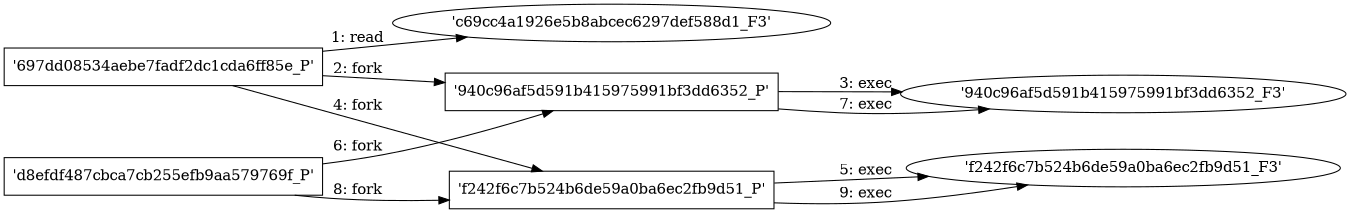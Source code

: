 digraph "D:\Learning\Paper\apt\基于CTI的攻击预警\Dataset\攻击图\ASGfromALLCTI\virustotal += PhishLabs URL scanner.dot" {
rankdir="LR"
size="9"
fixedsize="false"
splines="true"
nodesep=0.3
ranksep=0
fontsize=10
overlap="scalexy"
engine= "neato"
	"'c69cc4a1926e5b8abcec6297def588d1_F3'" [node_type=file shape=ellipse]
	"'697dd08534aebe7fadf2dc1cda6ff85e_P'" [node_type=Process shape=box]
	"'697dd08534aebe7fadf2dc1cda6ff85e_P'" -> "'c69cc4a1926e5b8abcec6297def588d1_F3'" [label="1: read"]
	"'697dd08534aebe7fadf2dc1cda6ff85e_P'" [node_type=Process shape=box]
	"'940c96af5d591b415975991bf3dd6352_P'" [node_type=Process shape=box]
	"'697dd08534aebe7fadf2dc1cda6ff85e_P'" -> "'940c96af5d591b415975991bf3dd6352_P'" [label="2: fork"]
	"'940c96af5d591b415975991bf3dd6352_P'" [node_type=Process shape=box]
	"'940c96af5d591b415975991bf3dd6352_F3'" [node_type=File shape=ellipse]
	"'940c96af5d591b415975991bf3dd6352_P'" -> "'940c96af5d591b415975991bf3dd6352_F3'" [label="3: exec"]
	"'697dd08534aebe7fadf2dc1cda6ff85e_P'" [node_type=Process shape=box]
	"'f242f6c7b524b6de59a0ba6ec2fb9d51_P'" [node_type=Process shape=box]
	"'697dd08534aebe7fadf2dc1cda6ff85e_P'" -> "'f242f6c7b524b6de59a0ba6ec2fb9d51_P'" [label="4: fork"]
	"'f242f6c7b524b6de59a0ba6ec2fb9d51_P'" [node_type=Process shape=box]
	"'f242f6c7b524b6de59a0ba6ec2fb9d51_F3'" [node_type=File shape=ellipse]
	"'f242f6c7b524b6de59a0ba6ec2fb9d51_P'" -> "'f242f6c7b524b6de59a0ba6ec2fb9d51_F3'" [label="5: exec"]
	"'d8efdf487cbca7cb255efb9aa579769f_P'" [node_type=Process shape=box]
	"'940c96af5d591b415975991bf3dd6352_P'" [node_type=Process shape=box]
	"'d8efdf487cbca7cb255efb9aa579769f_P'" -> "'940c96af5d591b415975991bf3dd6352_P'" [label="6: fork"]
	"'940c96af5d591b415975991bf3dd6352_P'" [node_type=Process shape=box]
	"'940c96af5d591b415975991bf3dd6352_F3'" [node_type=File shape=ellipse]
	"'940c96af5d591b415975991bf3dd6352_P'" -> "'940c96af5d591b415975991bf3dd6352_F3'" [label="7: exec"]
	"'d8efdf487cbca7cb255efb9aa579769f_P'" [node_type=Process shape=box]
	"'f242f6c7b524b6de59a0ba6ec2fb9d51_P'" [node_type=Process shape=box]
	"'d8efdf487cbca7cb255efb9aa579769f_P'" -> "'f242f6c7b524b6de59a0ba6ec2fb9d51_P'" [label="8: fork"]
	"'f242f6c7b524b6de59a0ba6ec2fb9d51_P'" [node_type=Process shape=box]
	"'f242f6c7b524b6de59a0ba6ec2fb9d51_F3'" [node_type=File shape=ellipse]
	"'f242f6c7b524b6de59a0ba6ec2fb9d51_P'" -> "'f242f6c7b524b6de59a0ba6ec2fb9d51_F3'" [label="9: exec"]
}
